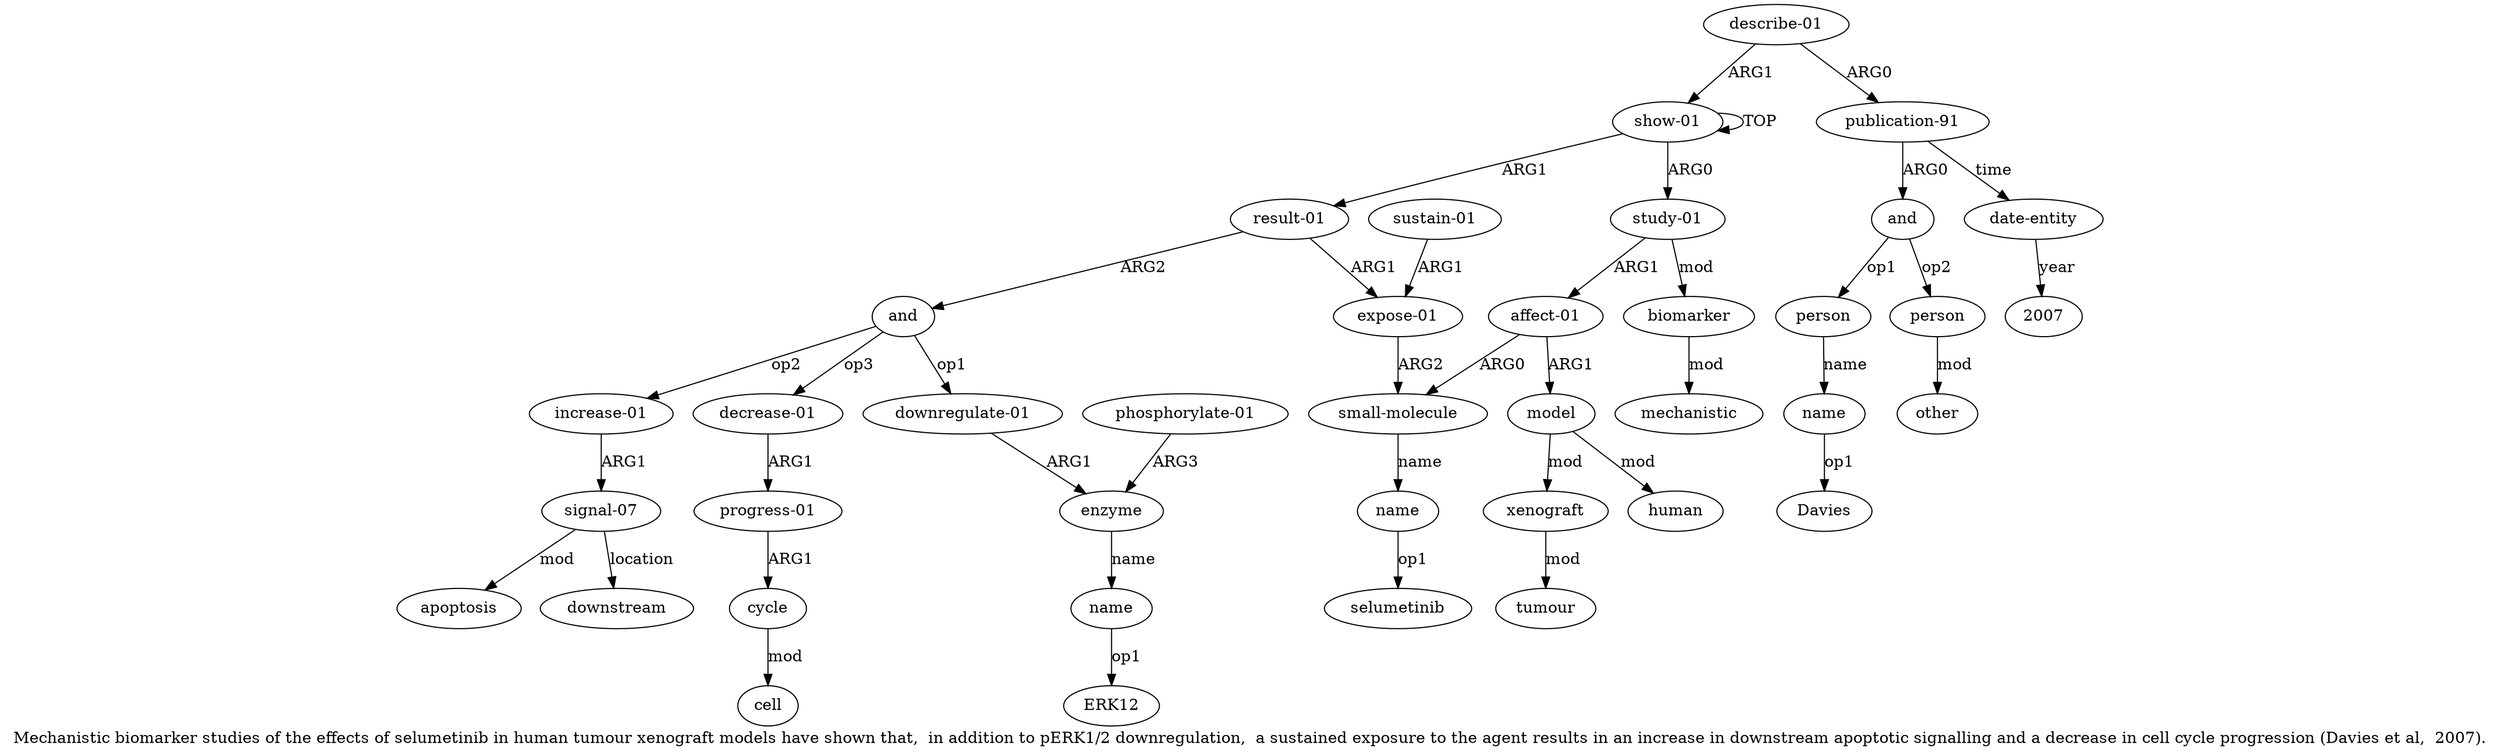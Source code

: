 digraph  {
	graph [label="Mechanistic biomarker studies of the effects of selumetinib in human tumour xenograft models have shown that,  in addition to pERK1/\
2 downregulation,  a sustained exposure to the agent results in an increase in downstream apoptotic signalling and a decrease in \
cell cycle progression (Davies et al,  2007)."];
	node [label="\N"];
	a20	 [color=black,
		gold_ind=20,
		gold_label="signal-07",
		label="signal-07",
		test_ind=20,
		test_label="signal-07"];
	a21	 [color=black,
		gold_ind=21,
		gold_label=apoptosis,
		label=apoptosis,
		test_ind=21,
		test_label=apoptosis];
	a20 -> a21 [key=0,
	color=black,
	gold_label=mod,
	label=mod,
	test_label=mod];
a22 [color=black,
	gold_ind=22,
	gold_label=downstream,
	label=downstream,
	test_ind=22,
	test_label=downstream];
a20 -> a22 [key=0,
color=black,
gold_label=location,
label=location,
test_label=location];
a23 [color=black,
gold_ind=23,
gold_label="decrease-01",
label="decrease-01",
test_ind=23,
test_label="decrease-01"];
a24 [color=black,
gold_ind=24,
gold_label="progress-01",
label="progress-01",
test_ind=24,
test_label="progress-01"];
a23 -> a24 [key=0,
color=black,
gold_label=ARG1,
label=ARG1,
test_label=ARG1];
a25 [color=black,
gold_ind=25,
gold_label=cycle,
label=cycle,
test_ind=25,
test_label=cycle];
a24 -> a25 [key=0,
color=black,
gold_label=ARG1,
label=ARG1,
test_label=ARG1];
a26 [color=black,
gold_ind=26,
gold_label=cell,
label=cell,
test_ind=26,
test_label=cell];
a25 -> a26 [key=0,
color=black,
gold_label=mod,
label=mod,
test_label=mod];
a27 [color=black,
gold_ind=27,
gold_label="describe-01",
label="describe-01",
test_ind=27,
test_label="describe-01"];
a28 [color=black,
gold_ind=28,
gold_label="publication-91",
label="publication-91",
test_ind=28,
test_label="publication-91"];
a27 -> a28 [key=0,
color=black,
gold_label=ARG0,
label=ARG0,
test_label=ARG0];
a0 [color=black,
gold_ind=0,
gold_label="show-01",
label="show-01",
test_ind=0,
test_label="show-01"];
a27 -> a0 [key=0,
color=black,
gold_label=ARG1,
label=ARG1,
test_label=ARG1];
a29 [color=black,
gold_ind=29,
gold_label=and,
label=and,
test_ind=29,
test_label=and];
a28 -> a29 [key=0,
color=black,
gold_label=ARG0,
label=ARG0,
test_label=ARG0];
a34 [color=black,
gold_ind=34,
gold_label="date-entity",
label="date-entity",
test_ind=34,
test_label="date-entity"];
a28 -> a34 [key=0,
color=black,
gold_label=time,
label=time,
test_label=time];
a30 [color=black,
gold_ind=30,
gold_label=person,
label=person,
test_ind=30,
test_label=person];
a29 -> a30 [key=0,
color=black,
gold_label=op1,
label=op1,
test_label=op1];
a32 [color=black,
gold_ind=32,
gold_label=person,
label=person,
test_ind=32,
test_label=person];
a29 -> a32 [key=0,
color=black,
gold_label=op2,
label=op2,
test_label=op2];
a31 [color=black,
gold_ind=31,
gold_label=name,
label=name,
test_ind=31,
test_label=name];
"a31 Davies" [color=black,
gold_ind=-1,
gold_label=Davies,
label=Davies,
test_ind=-1,
test_label=Davies];
a31 -> "a31 Davies" [key=0,
color=black,
gold_label=op1,
label=op1,
test_label=op1];
a30 -> a31 [key=0,
color=black,
gold_label=name,
label=name,
test_label=name];
"a4 selumetinib" [color=black,
gold_ind=-1,
gold_label=selumetinib,
label=selumetinib,
test_ind=-1,
test_label=selumetinib];
"a17 ERK12" [color=black,
gold_ind=-1,
gold_label=ERK12,
label=ERK12,
test_ind=-1,
test_label=ERK12];
a33 [color=black,
gold_ind=33,
gold_label=other,
label=other,
test_ind=33,
test_label=other];
"a34 2007" [color=black,
gold_ind=-1,
gold_label=2007,
label=2007,
test_ind=-1,
test_label=2007];
a34 -> "a34 2007" [key=0,
color=black,
gold_label=year,
label=year,
test_label=year];
a32 -> a33 [key=0,
color=black,
gold_label=mod,
label=mod,
test_label=mod];
a15 [color=black,
gold_ind=15,
gold_label="downregulate-01",
label="downregulate-01",
test_ind=15,
test_label="downregulate-01"];
a16 [color=black,
gold_ind=16,
gold_label=enzyme,
label=enzyme,
test_ind=16,
test_label=enzyme];
a15 -> a16 [key=0,
color=black,
gold_label=ARG1,
label=ARG1,
test_label=ARG1];
a14 [color=black,
gold_ind=14,
gold_label=and,
label=and,
test_ind=14,
test_label=and];
a14 -> a23 [key=0,
color=black,
gold_label=op3,
label=op3,
test_label=op3];
a14 -> a15 [key=0,
color=black,
gold_label=op1,
label=op1,
test_label=op1];
a19 [color=black,
gold_ind=19,
gold_label="increase-01",
label="increase-01",
test_ind=19,
test_label="increase-01"];
a14 -> a19 [key=0,
color=black,
gold_label=op2,
label=op2,
test_label=op2];
a17 [color=black,
gold_ind=17,
gold_label=name,
label=name,
test_ind=17,
test_label=name];
a17 -> "a17 ERK12" [key=0,
color=black,
gold_label=op1,
label=op1,
test_label=op1];
a16 -> a17 [key=0,
color=black,
gold_label=name,
label=name,
test_label=name];
a11 [color=black,
gold_ind=11,
gold_label="result-01",
label="result-01",
test_ind=11,
test_label="result-01"];
a11 -> a14 [key=0,
color=black,
gold_label=ARG2,
label=ARG2,
test_label=ARG2];
a12 [color=black,
gold_ind=12,
gold_label="expose-01",
label="expose-01",
test_ind=12,
test_label="expose-01"];
a11 -> a12 [key=0,
color=black,
gold_label=ARG1,
label=ARG1,
test_label=ARG1];
a10 [color=black,
gold_ind=10,
gold_label=mechanistic,
label=mechanistic,
test_ind=10,
test_label=mechanistic];
a13 [color=black,
gold_ind=13,
gold_label="sustain-01",
label="sustain-01",
test_ind=13,
test_label="sustain-01"];
a13 -> a12 [key=0,
color=black,
gold_label=ARG1,
label=ARG1,
test_label=ARG1];
a3 [color=black,
gold_ind=3,
gold_label="small-molecule",
label="small-molecule",
test_ind=3,
test_label="small-molecule"];
a12 -> a3 [key=0,
color=black,
gold_label=ARG2,
label=ARG2,
test_label=ARG2];
a19 -> a20 [key=0,
color=black,
gold_label=ARG1,
label=ARG1,
test_label=ARG1];
a18 [color=black,
gold_ind=18,
gold_label="phosphorylate-01",
label="phosphorylate-01",
test_ind=18,
test_label="phosphorylate-01"];
a18 -> a16 [key=0,
color=black,
gold_label=ARG3,
label=ARG3,
test_label=ARG3];
a1 [color=black,
gold_ind=1,
gold_label="study-01",
label="study-01",
test_ind=1,
test_label="study-01"];
a2 [color=black,
gold_ind=2,
gold_label="affect-01",
label="affect-01",
test_ind=2,
test_label="affect-01"];
a1 -> a2 [key=0,
color=black,
gold_label=ARG1,
label=ARG1,
test_label=ARG1];
a9 [color=black,
gold_ind=9,
gold_label=biomarker,
label=biomarker,
test_ind=9,
test_label=biomarker];
a1 -> a9 [key=0,
color=black,
gold_label=mod,
label=mod,
test_label=mod];
a0 -> a11 [key=0,
color=black,
gold_label=ARG1,
label=ARG1,
test_label=ARG1];
a0 -> a1 [key=0,
color=black,
gold_label=ARG0,
label=ARG0,
test_label=ARG0];
a0 -> a0 [key=0,
color=black,
gold_label=TOP,
label=TOP,
test_label=TOP];
a4 [color=black,
gold_ind=4,
gold_label=name,
label=name,
test_ind=4,
test_label=name];
a3 -> a4 [key=0,
color=black,
gold_label=name,
label=name,
test_label=name];
a2 -> a3 [key=0,
color=black,
gold_label=ARG0,
label=ARG0,
test_label=ARG0];
a5 [color=black,
gold_ind=5,
gold_label=model,
label=model,
test_ind=5,
test_label=model];
a2 -> a5 [key=0,
color=black,
gold_label=ARG1,
label=ARG1,
test_label=ARG1];
a6 [color=black,
gold_ind=6,
gold_label=xenograft,
label=xenograft,
test_ind=6,
test_label=xenograft];
a5 -> a6 [key=0,
color=black,
gold_label=mod,
label=mod,
test_label=mod];
a8 [color=black,
gold_ind=8,
gold_label=human,
label=human,
test_ind=8,
test_label=human];
a5 -> a8 [key=0,
color=black,
gold_label=mod,
label=mod,
test_label=mod];
a4 -> "a4 selumetinib" [key=0,
color=black,
gold_label=op1,
label=op1,
test_label=op1];
a7 [color=black,
gold_ind=7,
gold_label=tumour,
label=tumour,
test_ind=7,
test_label=tumour];
a6 -> a7 [key=0,
color=black,
gold_label=mod,
label=mod,
test_label=mod];
a9 -> a10 [key=0,
color=black,
gold_label=mod,
label=mod,
test_label=mod];
}
